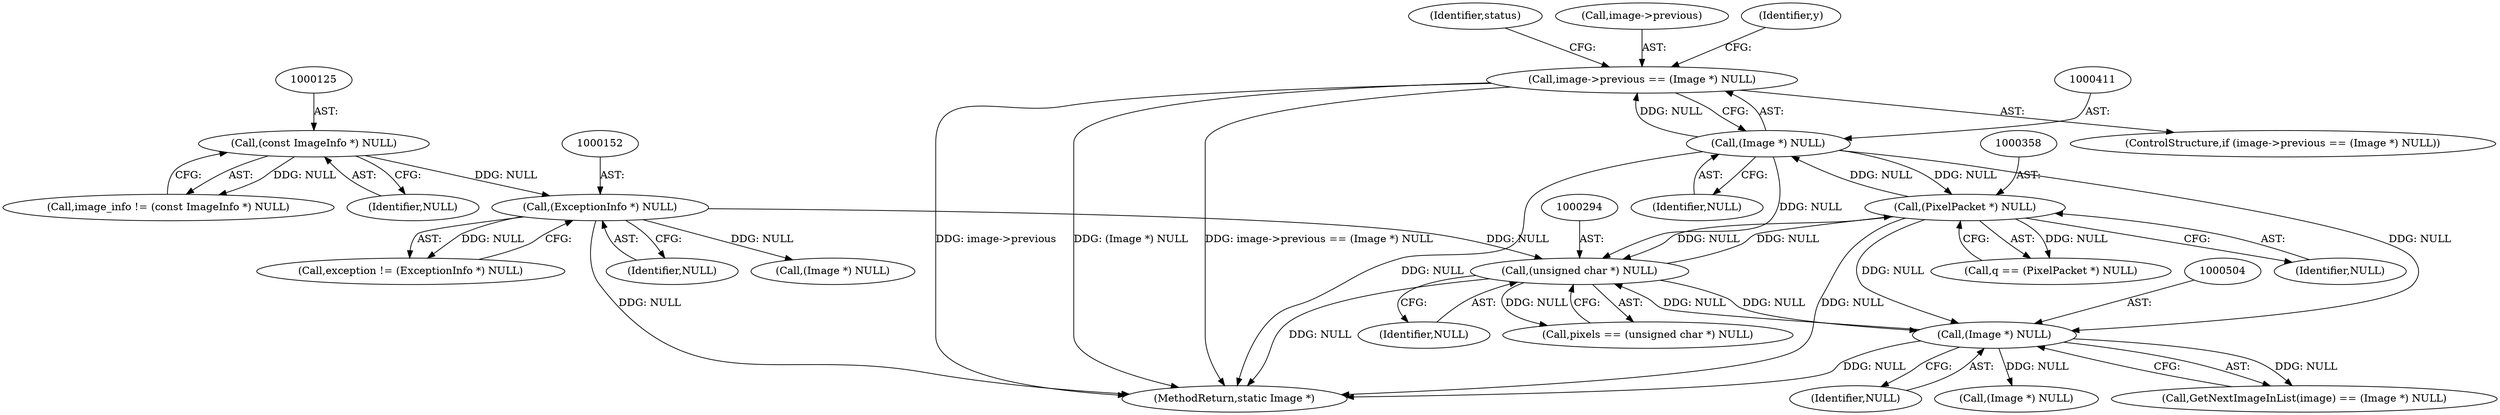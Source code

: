 digraph "0_ImageMagick_f6e9d0d9955e85bdd7540b251cd50d598dacc5e6_37@pointer" {
"1000406" [label="(Call,image->previous == (Image *) NULL)"];
"1000410" [label="(Call,(Image *) NULL)"];
"1000357" [label="(Call,(PixelPacket *) NULL)"];
"1000293" [label="(Call,(unsigned char *) NULL)"];
"1000151" [label="(Call,(ExceptionInfo *) NULL)"];
"1000124" [label="(Call,(const ImageInfo *) NULL)"];
"1000503" [label="(Call,(Image *) NULL)"];
"1000153" [label="(Identifier,NULL)"];
"1000126" [label="(Identifier,NULL)"];
"1000151" [label="(Call,(ExceptionInfo *) NULL)"];
"1000124" [label="(Call,(const ImageInfo *) NULL)"];
"1000415" [label="(Identifier,status)"];
"1000359" [label="(Identifier,NULL)"];
"1000291" [label="(Call,pixels == (unsigned char *) NULL)"];
"1000512" [label="(Call,(Image *) NULL)"];
"1000543" [label="(MethodReturn,static Image *)"];
"1000412" [label="(Identifier,NULL)"];
"1000357" [label="(Call,(PixelPacket *) NULL)"];
"1000122" [label="(Call,image_info != (const ImageInfo *) NULL)"];
"1000503" [label="(Call,(Image *) NULL)"];
"1000407" [label="(Call,image->previous)"];
"1000355" [label="(Call,q == (PixelPacket *) NULL)"];
"1000181" [label="(Call,(Image *) NULL)"];
"1000149" [label="(Call,exception != (ExceptionInfo *) NULL)"];
"1000311" [label="(Identifier,y)"];
"1000410" [label="(Call,(Image *) NULL)"];
"1000406" [label="(Call,image->previous == (Image *) NULL)"];
"1000405" [label="(ControlStructure,if (image->previous == (Image *) NULL))"];
"1000500" [label="(Call,GetNextImageInList(image) == (Image *) NULL)"];
"1000505" [label="(Identifier,NULL)"];
"1000295" [label="(Identifier,NULL)"];
"1000293" [label="(Call,(unsigned char *) NULL)"];
"1000406" -> "1000405"  [label="AST: "];
"1000406" -> "1000410"  [label="CFG: "];
"1000407" -> "1000406"  [label="AST: "];
"1000410" -> "1000406"  [label="AST: "];
"1000415" -> "1000406"  [label="CFG: "];
"1000311" -> "1000406"  [label="CFG: "];
"1000406" -> "1000543"  [label="DDG: image->previous"];
"1000406" -> "1000543"  [label="DDG: (Image *) NULL"];
"1000406" -> "1000543"  [label="DDG: image->previous == (Image *) NULL"];
"1000410" -> "1000406"  [label="DDG: NULL"];
"1000410" -> "1000412"  [label="CFG: "];
"1000411" -> "1000410"  [label="AST: "];
"1000412" -> "1000410"  [label="AST: "];
"1000410" -> "1000543"  [label="DDG: NULL"];
"1000410" -> "1000293"  [label="DDG: NULL"];
"1000410" -> "1000357"  [label="DDG: NULL"];
"1000357" -> "1000410"  [label="DDG: NULL"];
"1000410" -> "1000503"  [label="DDG: NULL"];
"1000357" -> "1000355"  [label="AST: "];
"1000357" -> "1000359"  [label="CFG: "];
"1000358" -> "1000357"  [label="AST: "];
"1000359" -> "1000357"  [label="AST: "];
"1000355" -> "1000357"  [label="CFG: "];
"1000357" -> "1000543"  [label="DDG: NULL"];
"1000357" -> "1000293"  [label="DDG: NULL"];
"1000357" -> "1000355"  [label="DDG: NULL"];
"1000293" -> "1000357"  [label="DDG: NULL"];
"1000357" -> "1000503"  [label="DDG: NULL"];
"1000293" -> "1000291"  [label="AST: "];
"1000293" -> "1000295"  [label="CFG: "];
"1000294" -> "1000293"  [label="AST: "];
"1000295" -> "1000293"  [label="AST: "];
"1000291" -> "1000293"  [label="CFG: "];
"1000293" -> "1000543"  [label="DDG: NULL"];
"1000293" -> "1000291"  [label="DDG: NULL"];
"1000151" -> "1000293"  [label="DDG: NULL"];
"1000503" -> "1000293"  [label="DDG: NULL"];
"1000293" -> "1000503"  [label="DDG: NULL"];
"1000151" -> "1000149"  [label="AST: "];
"1000151" -> "1000153"  [label="CFG: "];
"1000152" -> "1000151"  [label="AST: "];
"1000153" -> "1000151"  [label="AST: "];
"1000149" -> "1000151"  [label="CFG: "];
"1000151" -> "1000543"  [label="DDG: NULL"];
"1000151" -> "1000149"  [label="DDG: NULL"];
"1000124" -> "1000151"  [label="DDG: NULL"];
"1000151" -> "1000181"  [label="DDG: NULL"];
"1000124" -> "1000122"  [label="AST: "];
"1000124" -> "1000126"  [label="CFG: "];
"1000125" -> "1000124"  [label="AST: "];
"1000126" -> "1000124"  [label="AST: "];
"1000122" -> "1000124"  [label="CFG: "];
"1000124" -> "1000122"  [label="DDG: NULL"];
"1000503" -> "1000500"  [label="AST: "];
"1000503" -> "1000505"  [label="CFG: "];
"1000504" -> "1000503"  [label="AST: "];
"1000505" -> "1000503"  [label="AST: "];
"1000500" -> "1000503"  [label="CFG: "];
"1000503" -> "1000543"  [label="DDG: NULL"];
"1000503" -> "1000500"  [label="DDG: NULL"];
"1000503" -> "1000512"  [label="DDG: NULL"];
}
